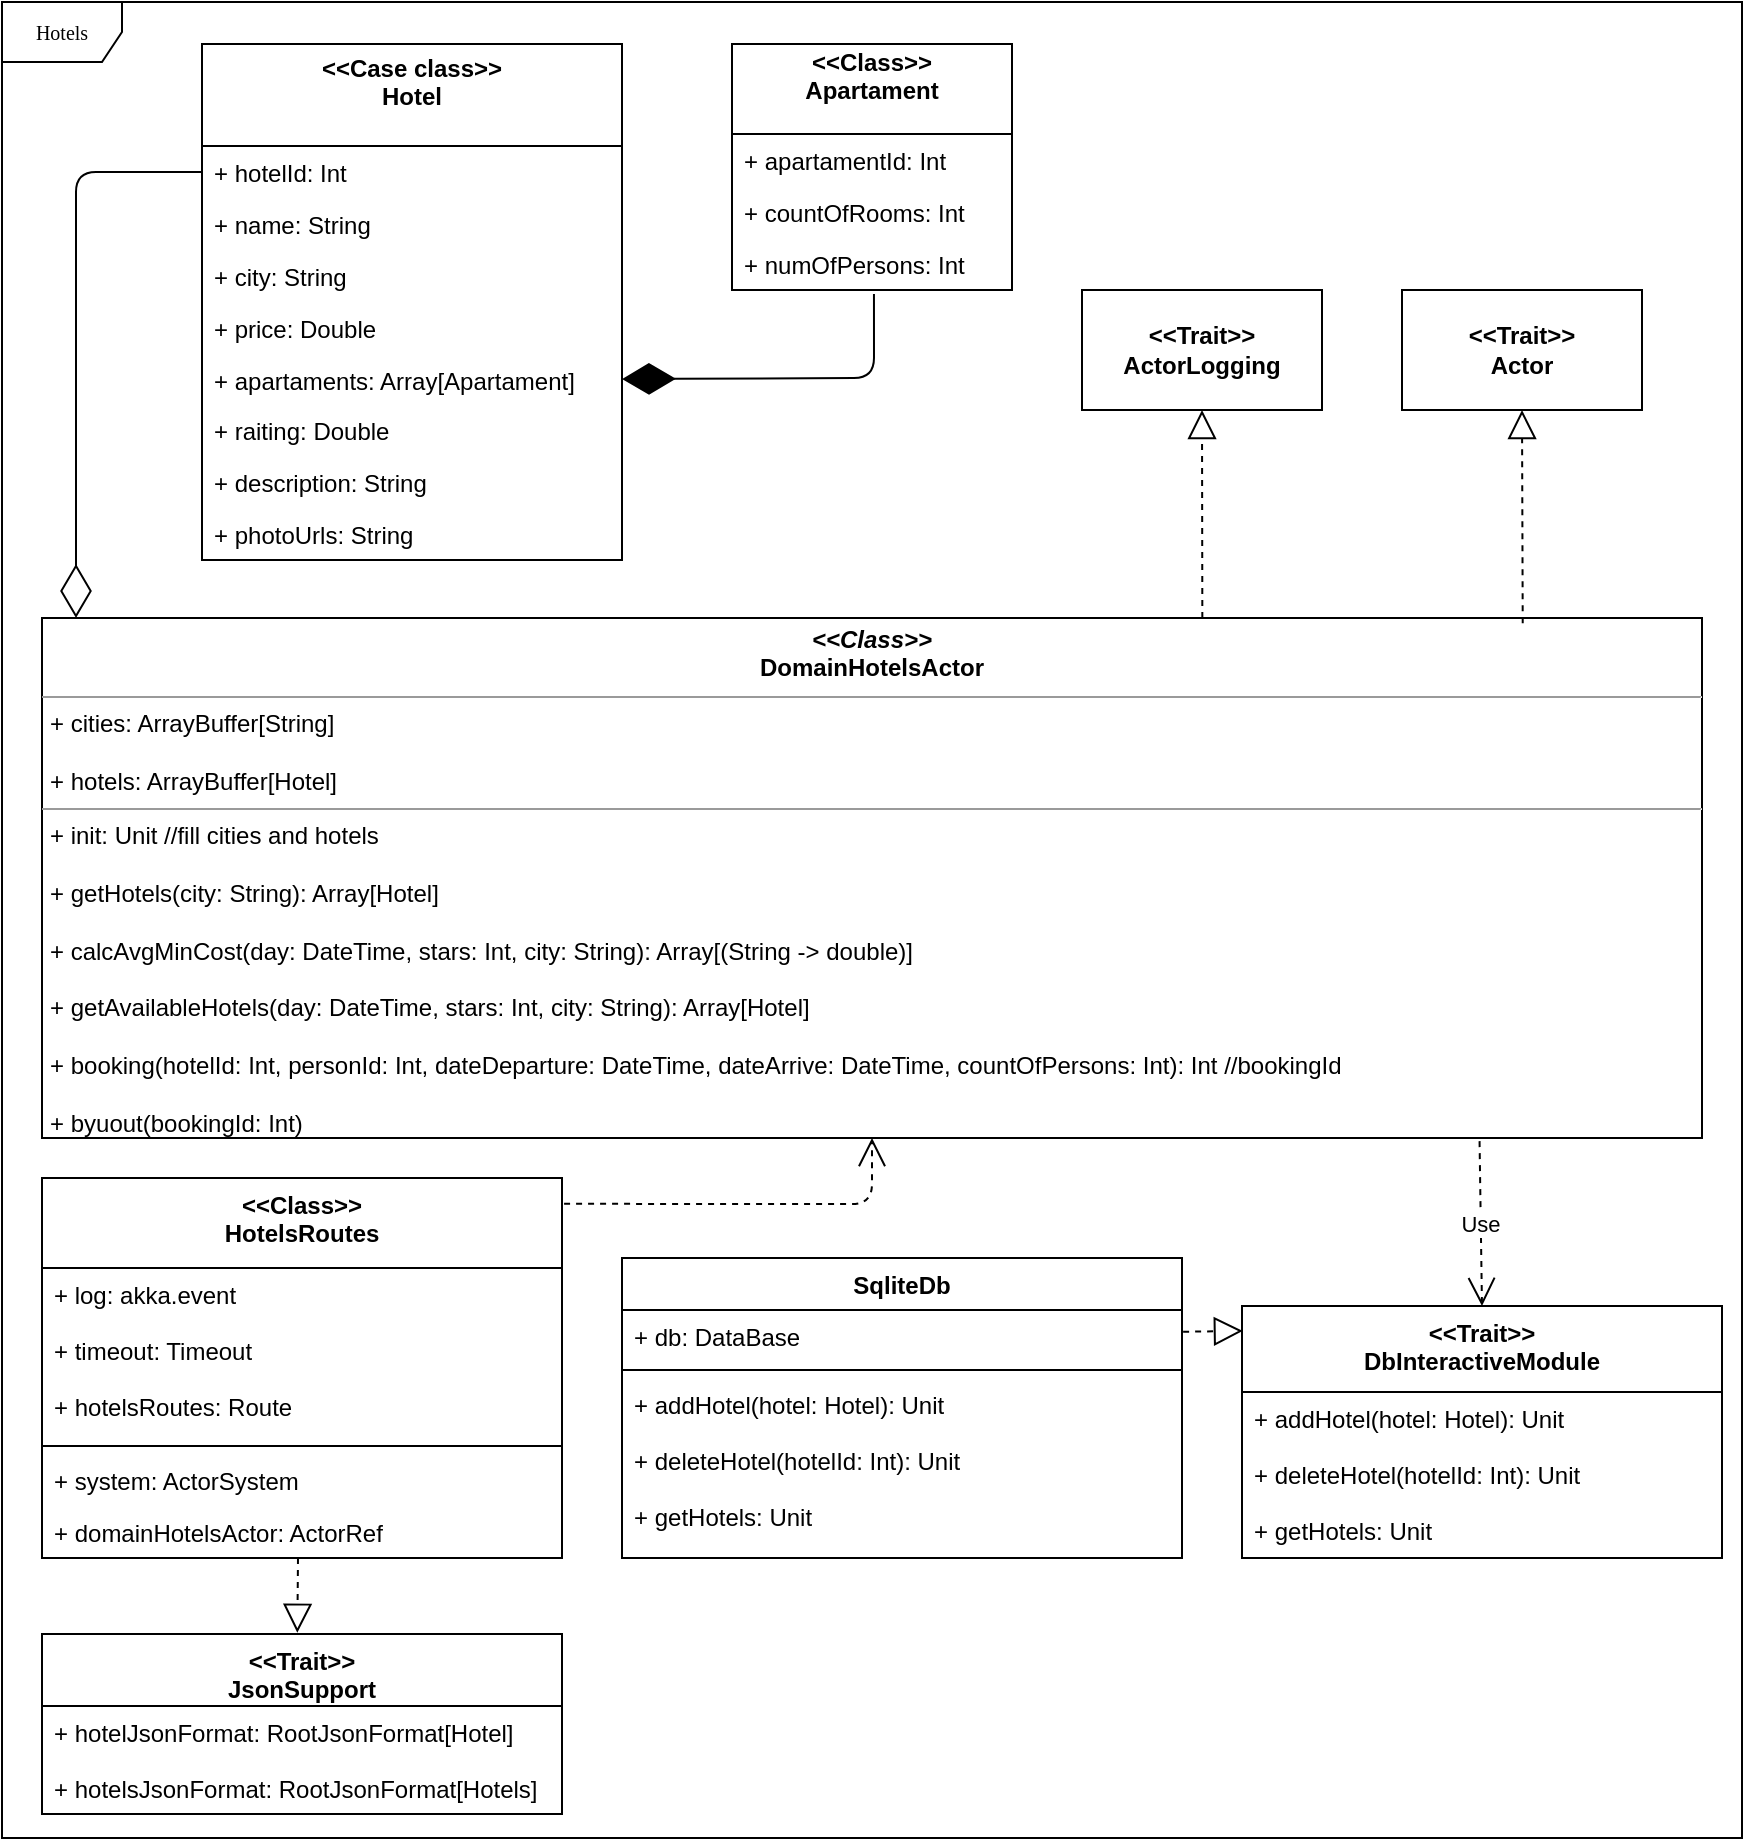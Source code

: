 <mxfile version="10.5.4" type="device"><diagram name="Page-1" id="c4acf3e9-155e-7222-9cf6-157b1a14988f"><mxGraphModel dx="1264" dy="679" grid="1" gridSize="10" guides="1" tooltips="1" connect="1" arrows="1" fold="1" page="1" pageScale="1" pageWidth="850" pageHeight="1100" background="#ffffff" math="0" shadow="0"><root><mxCell id="0"/><mxCell id="1" parent="0"/><mxCell id="17acba5748e5396b-1" value="Hotels" style="shape=umlFrame;whiteSpace=wrap;html=1;rounded=0;shadow=0;comic=0;labelBackgroundColor=none;strokeColor=#000000;strokeWidth=1;fillColor=#ffffff;fontFamily=Verdana;fontSize=10;fontColor=#000000;align=center;" parent="1" vertex="1"><mxGeometry x="20" y="2" width="870" height="918" as="geometry"/></mxCell><mxCell id="5d2195bd80daf111-18" value="&lt;p style=&quot;margin: 0px ; margin-top: 4px ; text-align: center&quot;&gt;&lt;b&gt;&lt;i&gt;&amp;lt;&amp;lt;Class&amp;gt;&amp;gt;&lt;/i&gt;&lt;br&gt;DomainHotelsActor&lt;/b&gt;&lt;/p&gt;&lt;hr size=&quot;1&quot;&gt;&lt;p style=&quot;margin: 0px ; margin-left: 4px&quot;&gt;+ cities: ArrayBuffer[String]&lt;br&gt;&lt;/p&gt;&lt;p style=&quot;margin: 0px ; margin-left: 4px&quot;&gt;&lt;br&gt;&lt;/p&gt;&lt;p style=&quot;margin: 0px ; margin-left: 4px&quot;&gt;+ hotels: ArrayBuffer[Hotel]&lt;/p&gt;&lt;hr size=&quot;1&quot;&gt;&lt;p style=&quot;margin: 0px ; margin-left: 4px&quot;&gt;+ init: Unit //fill cities and hotels&lt;/p&gt;&lt;p style=&quot;margin: 0px ; margin-left: 4px&quot;&gt;&lt;br&gt;&lt;/p&gt;&lt;p style=&quot;margin: 0px ; margin-left: 4px&quot;&gt;+ getHotels(city: String): Array[Hotel]&lt;/p&gt;&lt;p style=&quot;margin: 0px ; margin-left: 4px&quot;&gt;&lt;br&gt;&lt;/p&gt;&lt;p style=&quot;margin: 0px ; margin-left: 4px&quot;&gt;+ calcAvgMinCost(day: DateTime, stars: Int, city: String): Array[(String -&amp;gt; double)]&lt;/p&gt;&lt;p style=&quot;margin: 0px ; margin-left: 4px&quot;&gt;&lt;br&gt;&lt;/p&gt;&lt;p style=&quot;margin: 0px ; margin-left: 4px&quot;&gt;+ getAvailableHotels(day: DateTime, stars: Int, city: String): Array[Hotel]&lt;/p&gt;&lt;p style=&quot;margin: 0px ; margin-left: 4px&quot;&gt;&lt;br&gt;&lt;/p&gt;&lt;p style=&quot;margin: 0px ; margin-left: 4px&quot;&gt;+ booking(hotelId: Int, personId: Int, dateDeparture: DateTime, dateArrive: DateTime, countOfPersons: Int): Int //bookingId&lt;/p&gt;&lt;p style=&quot;margin: 0px ; margin-left: 4px&quot;&gt;&lt;br&gt;&lt;/p&gt;&lt;p style=&quot;margin: 0px ; margin-left: 4px&quot;&gt;+ byuout(bookingId: Int)&lt;/p&gt;" style="verticalAlign=top;align=left;overflow=fill;fontSize=12;fontFamily=Helvetica;html=1;rounded=0;shadow=0;comic=0;labelBackgroundColor=none;strokeColor=#000000;strokeWidth=1;fillColor=#ffffff;" parent="1" vertex="1"><mxGeometry x="40" y="310" width="830" height="260" as="geometry"/></mxCell><mxCell id="D6fCDOAU9BSj5sVKUdIW-1" value="&lt;b&gt;&amp;lt;&amp;lt;Trait&amp;gt;&amp;gt;&lt;br&gt;Actor&lt;/b&gt;&lt;br&gt;" style="rounded=0;whiteSpace=wrap;html=1;" vertex="1" parent="1"><mxGeometry x="720" y="146" width="120" height="60" as="geometry"/></mxCell><mxCell id="D6fCDOAU9BSj5sVKUdIW-2" value="&lt;b&gt;&amp;lt;&amp;lt;Trait&amp;gt;&amp;gt;&lt;br&gt;ActorLogging&lt;/b&gt;" style="rounded=0;whiteSpace=wrap;html=1;" vertex="1" parent="1"><mxGeometry x="560" y="146" width="120" height="60" as="geometry"/></mxCell><mxCell id="D6fCDOAU9BSj5sVKUdIW-11" value="&lt;&lt;Case class&gt;&gt;&#10;Hotel&#10;" style="swimlane;fontStyle=1;childLayout=stackLayout;horizontal=1;startSize=51;fillColor=none;horizontalStack=0;resizeParent=1;resizeParentMax=0;resizeLast=0;collapsible=1;marginBottom=0;spacing=2;" vertex="1" parent="1"><mxGeometry x="120" y="23" width="210" height="258" as="geometry"/></mxCell><mxCell id="D6fCDOAU9BSj5sVKUdIW-12" value="+ hotelId: Int" style="text;strokeColor=none;fillColor=none;align=left;verticalAlign=top;spacingLeft=4;spacingRight=4;overflow=hidden;rotatable=0;points=[[0,0.5],[1,0.5]];portConstraint=eastwest;" vertex="1" parent="D6fCDOAU9BSj5sVKUdIW-11"><mxGeometry y="51" width="210" height="26" as="geometry"/></mxCell><mxCell id="D6fCDOAU9BSj5sVKUdIW-13" value="+ name: String" style="text;strokeColor=none;fillColor=none;align=left;verticalAlign=top;spacingLeft=4;spacingRight=4;overflow=hidden;rotatable=0;points=[[0,0.5],[1,0.5]];portConstraint=eastwest;" vertex="1" parent="D6fCDOAU9BSj5sVKUdIW-11"><mxGeometry y="77" width="210" height="26" as="geometry"/></mxCell><mxCell id="D6fCDOAU9BSj5sVKUdIW-14" value="+ city: String&#10;" style="text;strokeColor=none;fillColor=none;align=left;verticalAlign=top;spacingLeft=4;spacingRight=4;overflow=hidden;rotatable=0;points=[[0,0.5],[1,0.5]];portConstraint=eastwest;" vertex="1" parent="D6fCDOAU9BSj5sVKUdIW-11"><mxGeometry y="103" width="210" height="26" as="geometry"/></mxCell><mxCell id="D6fCDOAU9BSj5sVKUdIW-24" value="+ price: Double&#10;" style="text;strokeColor=none;fillColor=none;align=left;verticalAlign=top;spacingLeft=4;spacingRight=4;overflow=hidden;rotatable=0;points=[[0,0.5],[1,0.5]];portConstraint=eastwest;" vertex="1" parent="D6fCDOAU9BSj5sVKUdIW-11"><mxGeometry y="129" width="210" height="26" as="geometry"/></mxCell><mxCell id="D6fCDOAU9BSj5sVKUdIW-18" value="+ apartaments: Array[Apartament]" style="text;strokeColor=none;fillColor=none;align=left;verticalAlign=top;spacingLeft=4;spacingRight=4;overflow=hidden;rotatable=0;points=[[0,0.5],[1,0.5]];portConstraint=eastwest;" vertex="1" parent="D6fCDOAU9BSj5sVKUdIW-11"><mxGeometry y="155" width="210" height="25" as="geometry"/></mxCell><mxCell id="D6fCDOAU9BSj5sVKUdIW-22" value="+ raiting: Double&#10;" style="text;strokeColor=none;fillColor=none;align=left;verticalAlign=top;spacingLeft=4;spacingRight=4;overflow=hidden;rotatable=0;points=[[0,0.5],[1,0.5]];portConstraint=eastwest;" vertex="1" parent="D6fCDOAU9BSj5sVKUdIW-11"><mxGeometry y="180" width="210" height="26" as="geometry"/></mxCell><mxCell id="D6fCDOAU9BSj5sVKUdIW-23" value="+ description: String&#10;" style="text;strokeColor=none;fillColor=none;align=left;verticalAlign=top;spacingLeft=4;spacingRight=4;overflow=hidden;rotatable=0;points=[[0,0.5],[1,0.5]];portConstraint=eastwest;" vertex="1" parent="D6fCDOAU9BSj5sVKUdIW-11"><mxGeometry y="206" width="210" height="26" as="geometry"/></mxCell><mxCell id="D6fCDOAU9BSj5sVKUdIW-25" value="+ photoUrls: String&#10;" style="text;strokeColor=none;fillColor=none;align=left;verticalAlign=top;spacingLeft=4;spacingRight=4;overflow=hidden;rotatable=0;points=[[0,0.5],[1,0.5]];portConstraint=eastwest;" vertex="1" parent="D6fCDOAU9BSj5sVKUdIW-11"><mxGeometry y="232" width="210" height="26" as="geometry"/></mxCell><mxCell id="D6fCDOAU9BSj5sVKUdIW-17" value="" style="endArrow=diamondThin;endFill=0;endSize=24;html=1;exitX=0;exitY=0.5;exitDx=0;exitDy=0;" edge="1" parent="1" source="D6fCDOAU9BSj5sVKUdIW-12"><mxGeometry width="160" relative="1" as="geometry"><mxPoint x="290" y="290" as="sourcePoint"/><mxPoint x="57" y="310" as="targetPoint"/><Array as="points"><mxPoint x="57" y="87"/></Array></mxGeometry></mxCell><mxCell id="D6fCDOAU9BSj5sVKUdIW-28" value="&lt;&lt;Class&gt;&gt;&#10;Apartament&#10;" style="swimlane;fontStyle=1;childLayout=stackLayout;horizontal=1;startSize=45;fillColor=none;horizontalStack=0;resizeParent=1;resizeParentMax=0;resizeLast=0;collapsible=1;marginBottom=0;" vertex="1" parent="1"><mxGeometry x="385" y="23" width="140" height="123" as="geometry"/></mxCell><mxCell id="D6fCDOAU9BSj5sVKUdIW-29" value="+ apartamentId: Int" style="text;strokeColor=none;fillColor=none;align=left;verticalAlign=top;spacingLeft=4;spacingRight=4;overflow=hidden;rotatable=0;points=[[0,0.5],[1,0.5]];portConstraint=eastwest;" vertex="1" parent="D6fCDOAU9BSj5sVKUdIW-28"><mxGeometry y="45" width="140" height="26" as="geometry"/></mxCell><mxCell id="D6fCDOAU9BSj5sVKUdIW-30" value="+ countOfRooms: Int" style="text;strokeColor=none;fillColor=none;align=left;verticalAlign=top;spacingLeft=4;spacingRight=4;overflow=hidden;rotatable=0;points=[[0,0.5],[1,0.5]];portConstraint=eastwest;" vertex="1" parent="D6fCDOAU9BSj5sVKUdIW-28"><mxGeometry y="71" width="140" height="26" as="geometry"/></mxCell><mxCell id="D6fCDOAU9BSj5sVKUdIW-31" value="+ numOfPersons: Int" style="text;strokeColor=none;fillColor=none;align=left;verticalAlign=top;spacingLeft=4;spacingRight=4;overflow=hidden;rotatable=0;points=[[0,0.5],[1,0.5]];portConstraint=eastwest;" vertex="1" parent="D6fCDOAU9BSj5sVKUdIW-28"><mxGeometry y="97" width="140" height="26" as="geometry"/></mxCell><mxCell id="D6fCDOAU9BSj5sVKUdIW-33" value="" style="endArrow=diamondThin;endFill=1;endSize=24;html=1;exitX=0.507;exitY=1.077;exitDx=0;exitDy=0;entryX=1;entryY=0.5;entryDx=0;entryDy=0;exitPerimeter=0;" edge="1" parent="1" source="D6fCDOAU9BSj5sVKUdIW-31" target="D6fCDOAU9BSj5sVKUdIW-18"><mxGeometry width="160" relative="1" as="geometry"><mxPoint x="210" y="580" as="sourcePoint"/><mxPoint x="370" y="580" as="targetPoint"/><Array as="points"><mxPoint x="456" y="190"/></Array></mxGeometry></mxCell><mxCell id="D6fCDOAU9BSj5sVKUdIW-34" value="&lt;&lt;Class&gt;&gt;&#10;HotelsRoutes&#10;" style="swimlane;fontStyle=1;align=center;verticalAlign=top;childLayout=stackLayout;horizontal=1;startSize=45;horizontalStack=0;resizeParent=1;resizeParentMax=0;resizeLast=0;collapsible=1;marginBottom=0;" vertex="1" parent="1"><mxGeometry x="40" y="590" width="260" height="190" as="geometry"/></mxCell><mxCell id="D6fCDOAU9BSj5sVKUdIW-35" value="+ log: akka.event&#10;&#10;+ timeout: Timeout&#10;&#10;+ hotelsRoutes: Route" style="text;strokeColor=none;fillColor=none;align=left;verticalAlign=top;spacingLeft=4;spacingRight=4;overflow=hidden;rotatable=0;points=[[0,0.5],[1,0.5]];portConstraint=eastwest;" vertex="1" parent="D6fCDOAU9BSj5sVKUdIW-34"><mxGeometry y="45" width="260" height="85" as="geometry"/></mxCell><mxCell id="D6fCDOAU9BSj5sVKUdIW-36" value="" style="line;strokeWidth=1;fillColor=none;align=left;verticalAlign=middle;spacingTop=-1;spacingLeft=3;spacingRight=3;rotatable=0;labelPosition=right;points=[];portConstraint=eastwest;" vertex="1" parent="D6fCDOAU9BSj5sVKUdIW-34"><mxGeometry y="130" width="260" height="8" as="geometry"/></mxCell><mxCell id="D6fCDOAU9BSj5sVKUdIW-38" value="+ system: ActorSystem" style="text;strokeColor=none;fillColor=none;align=left;verticalAlign=top;spacingLeft=4;spacingRight=4;overflow=hidden;rotatable=0;points=[[0,0.5],[1,0.5]];portConstraint=eastwest;" vertex="1" parent="D6fCDOAU9BSj5sVKUdIW-34"><mxGeometry y="138" width="260" height="26" as="geometry"/></mxCell><mxCell id="D6fCDOAU9BSj5sVKUdIW-37" value="+ domainHotelsActor: ActorRef" style="text;strokeColor=none;fillColor=none;align=left;verticalAlign=top;spacingLeft=4;spacingRight=4;overflow=hidden;rotatable=0;points=[[0,0.5],[1,0.5]];portConstraint=eastwest;" vertex="1" parent="D6fCDOAU9BSj5sVKUdIW-34"><mxGeometry y="164" width="260" height="26" as="geometry"/></mxCell><mxCell id="D6fCDOAU9BSj5sVKUdIW-46" value="" style="endArrow=block;dashed=1;endFill=0;endSize=12;html=1;entryX=0.491;entryY=-0.007;entryDx=0;entryDy=0;entryPerimeter=0;" edge="1" parent="1" target="D6fCDOAU9BSj5sVKUdIW-58"><mxGeometry width="160" relative="1" as="geometry"><mxPoint x="168" y="780" as="sourcePoint"/><mxPoint x="459.529" y="301" as="targetPoint"/></mxGeometry></mxCell><mxCell id="D6fCDOAU9BSj5sVKUdIW-47" value="" style="endArrow=block;dashed=1;endFill=0;endSize=12;html=1;entryX=0.5;entryY=1;entryDx=0;entryDy=0;exitX=0.892;exitY=0.01;exitDx=0;exitDy=0;exitPerimeter=0;" edge="1" parent="1" source="5d2195bd80daf111-18" target="D6fCDOAU9BSj5sVKUdIW-1"><mxGeometry width="160" relative="1" as="geometry"><mxPoint x="538.643" y="205.786" as="sourcePoint"/><mxPoint x="499.786" y="206.929" as="targetPoint"/></mxGeometry></mxCell><mxCell id="D6fCDOAU9BSj5sVKUdIW-48" value="" style="endArrow=block;dashed=1;endFill=0;endSize=12;html=1;entryX=0.5;entryY=1;entryDx=0;entryDy=0;exitX=0.699;exitY=0;exitDx=0;exitDy=0;exitPerimeter=0;" edge="1" parent="1" source="5d2195bd80daf111-18" target="D6fCDOAU9BSj5sVKUdIW-2"><mxGeometry width="160" relative="1" as="geometry"><mxPoint x="508.643" y="239.786" as="sourcePoint"/><mxPoint x="469.786" y="240.929" as="targetPoint"/></mxGeometry></mxCell><mxCell id="D6fCDOAU9BSj5sVKUdIW-53" value="SqliteDb" style="swimlane;fontStyle=1;align=center;verticalAlign=top;childLayout=stackLayout;horizontal=1;startSize=26;horizontalStack=0;resizeParent=1;resizeParentMax=0;resizeLast=0;collapsible=1;marginBottom=0;" vertex="1" parent="1"><mxGeometry x="330" y="630" width="280" height="150" as="geometry"/></mxCell><mxCell id="D6fCDOAU9BSj5sVKUdIW-54" value="+ db: DataBase" style="text;strokeColor=none;fillColor=none;align=left;verticalAlign=top;spacingLeft=4;spacingRight=4;overflow=hidden;rotatable=0;points=[[0,0.5],[1,0.5]];portConstraint=eastwest;" vertex="1" parent="D6fCDOAU9BSj5sVKUdIW-53"><mxGeometry y="26" width="280" height="26" as="geometry"/></mxCell><mxCell id="D6fCDOAU9BSj5sVKUdIW-55" value="" style="line;strokeWidth=1;fillColor=none;align=left;verticalAlign=middle;spacingTop=-1;spacingLeft=3;spacingRight=3;rotatable=0;labelPosition=right;points=[];portConstraint=eastwest;" vertex="1" parent="D6fCDOAU9BSj5sVKUdIW-53"><mxGeometry y="52" width="280" height="8" as="geometry"/></mxCell><mxCell id="D6fCDOAU9BSj5sVKUdIW-56" value="+ addHotel(hotel: Hotel): Unit&#10;&#10;+ deleteHotel(hotelId: Int): Unit&#10;&#10;+ getHotels: Unit&#10;&#10;" style="text;strokeColor=none;fillColor=none;align=left;verticalAlign=top;spacingLeft=4;spacingRight=4;overflow=hidden;rotatable=0;points=[[0,0.5],[1,0.5]];portConstraint=eastwest;" vertex="1" parent="D6fCDOAU9BSj5sVKUdIW-53"><mxGeometry y="60" width="280" height="90" as="geometry"/></mxCell><mxCell id="D6fCDOAU9BSj5sVKUdIW-58" value="&lt;&lt;Trait&gt;&gt;&#10;JsonSupport" style="swimlane;fontStyle=1;align=center;verticalAlign=top;childLayout=stackLayout;horizontal=1;startSize=36;horizontalStack=0;resizeParent=1;resizeParentMax=0;resizeLast=0;collapsible=1;marginBottom=0;" vertex="1" parent="1"><mxGeometry x="40" y="818" width="260" height="90" as="geometry"/></mxCell><mxCell id="D6fCDOAU9BSj5sVKUdIW-59" value="+ hotelJsonFormat: RootJsonFormat[Hotel]&#10;&#10;+ hotelsJsonFormat: RootJsonFormat[Hotels]&#10;" style="text;strokeColor=none;fillColor=none;align=left;verticalAlign=top;spacingLeft=4;spacingRight=4;overflow=hidden;rotatable=0;points=[[0,0.5],[1,0.5]];portConstraint=eastwest;" vertex="1" parent="D6fCDOAU9BSj5sVKUdIW-58"><mxGeometry y="36" width="260" height="54" as="geometry"/></mxCell><mxCell id="D6fCDOAU9BSj5sVKUdIW-62" value="&lt;&lt;Trait&gt;&gt;&#10;DbInteractiveModule" style="swimlane;fontStyle=1;align=center;verticalAlign=top;childLayout=stackLayout;horizontal=1;startSize=43;horizontalStack=0;resizeParent=1;resizeParentMax=0;resizeLast=0;collapsible=1;marginBottom=0;" vertex="1" parent="1"><mxGeometry x="640" y="654" width="240" height="126" as="geometry"/></mxCell><mxCell id="D6fCDOAU9BSj5sVKUdIW-65" value="+ addHotel(hotel: Hotel): Unit&#10;&#10;+ deleteHotel(hotelId: Int): Unit&#10;&#10;+ getHotels: Unit&#10;" style="text;strokeColor=none;fillColor=none;align=left;verticalAlign=top;spacingLeft=4;spacingRight=4;overflow=hidden;rotatable=0;points=[[0,0.5],[1,0.5]];portConstraint=eastwest;" vertex="1" parent="D6fCDOAU9BSj5sVKUdIW-62"><mxGeometry y="43" width="240" height="83" as="geometry"/></mxCell><mxCell id="D6fCDOAU9BSj5sVKUdIW-66" value="Use" style="endArrow=open;endSize=12;dashed=1;html=1;entryX=0.5;entryY=0;entryDx=0;entryDy=0;exitX=0.866;exitY=1.006;exitDx=0;exitDy=0;exitPerimeter=0;" edge="1" parent="1" source="5d2195bd80daf111-18" target="D6fCDOAU9BSj5sVKUdIW-62"><mxGeometry width="160" relative="1" as="geometry"><mxPoint x="640" y="510" as="sourcePoint"/><mxPoint x="800" y="510" as="targetPoint"/></mxGeometry></mxCell><mxCell id="D6fCDOAU9BSj5sVKUdIW-70" value="" style="endArrow=block;dashed=1;endFill=0;endSize=12;html=1;exitX=1.002;exitY=0.419;exitDx=0;exitDy=0;exitPerimeter=0;entryX=0.002;entryY=0.099;entryDx=0;entryDy=0;entryPerimeter=0;" edge="1" parent="1" source="D6fCDOAU9BSj5sVKUdIW-54" target="D6fCDOAU9BSj5sVKUdIW-62"><mxGeometry width="160" relative="1" as="geometry"><mxPoint x="600" y="781" as="sourcePoint"/><mxPoint x="640" y="661" as="targetPoint"/></mxGeometry></mxCell><mxCell id="D6fCDOAU9BSj5sVKUdIW-71" value="" style="endArrow=open;endSize=12;dashed=1;html=1;exitX=1.004;exitY=0.068;exitDx=0;exitDy=0;exitPerimeter=0;entryX=0.5;entryY=1;entryDx=0;entryDy=0;" edge="1" parent="1" source="D6fCDOAU9BSj5sVKUdIW-34" target="5d2195bd80daf111-18"><mxGeometry width="160" relative="1" as="geometry"><mxPoint x="320" y="600" as="sourcePoint"/><mxPoint x="480" y="600" as="targetPoint"/><Array as="points"><mxPoint x="455" y="603"/></Array></mxGeometry></mxCell></root></mxGraphModel></diagram></mxfile>